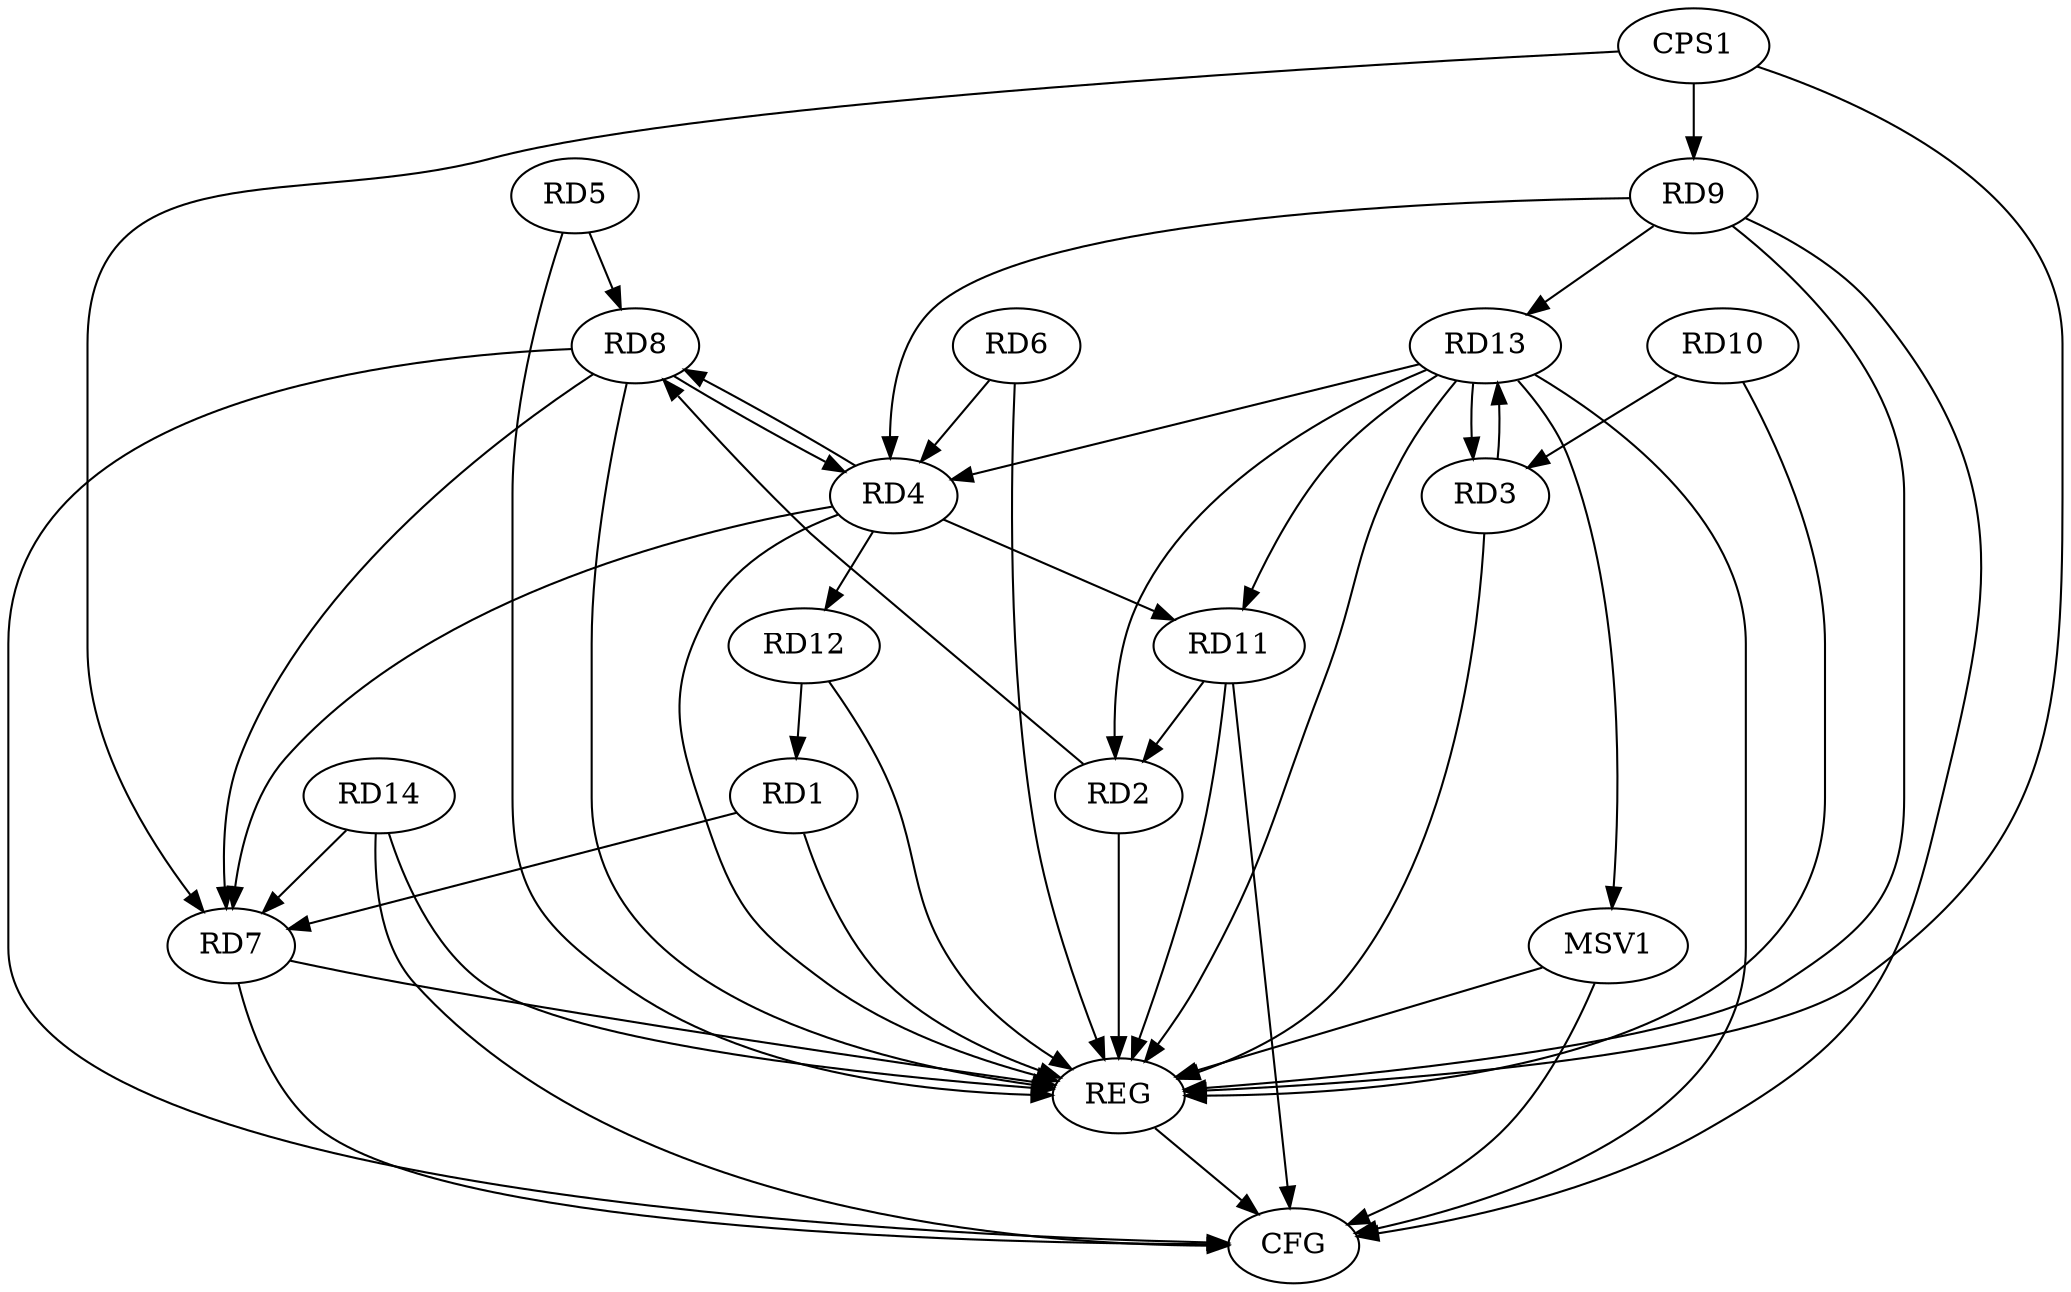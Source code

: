strict digraph G {
  RD1 [ label="RD1" ];
  RD2 [ label="RD2" ];
  RD3 [ label="RD3" ];
  RD4 [ label="RD4" ];
  RD5 [ label="RD5" ];
  RD6 [ label="RD6" ];
  RD7 [ label="RD7" ];
  RD8 [ label="RD8" ];
  RD9 [ label="RD9" ];
  RD10 [ label="RD10" ];
  RD11 [ label="RD11" ];
  RD12 [ label="RD12" ];
  RD13 [ label="RD13" ];
  RD14 [ label="RD14" ];
  CPS1 [ label="CPS1" ];
  REG [ label="REG" ];
  CFG [ label="CFG" ];
  MSV1 [ label="MSV1" ];
  RD1 -> RD7;
  RD12 -> RD1;
  RD2 -> RD8;
  RD11 -> RD2;
  RD13 -> RD2;
  RD10 -> RD3;
  RD3 -> RD13;
  RD13 -> RD3;
  RD6 -> RD4;
  RD4 -> RD7;
  RD4 -> RD8;
  RD8 -> RD4;
  RD9 -> RD4;
  RD4 -> RD11;
  RD4 -> RD12;
  RD13 -> RD4;
  RD5 -> RD8;
  RD8 -> RD7;
  RD14 -> RD7;
  RD9 -> RD13;
  RD13 -> RD11;
  CPS1 -> RD7;
  CPS1 -> RD9;
  RD1 -> REG;
  RD2 -> REG;
  RD3 -> REG;
  RD4 -> REG;
  RD5 -> REG;
  RD6 -> REG;
  RD7 -> REG;
  RD8 -> REG;
  RD9 -> REG;
  RD10 -> REG;
  RD11 -> REG;
  RD12 -> REG;
  RD13 -> REG;
  RD14 -> REG;
  CPS1 -> REG;
  RD7 -> CFG;
  RD8 -> CFG;
  RD11 -> CFG;
  RD13 -> CFG;
  RD9 -> CFG;
  RD14 -> CFG;
  REG -> CFG;
  RD13 -> MSV1;
  MSV1 -> REG;
  MSV1 -> CFG;
}
